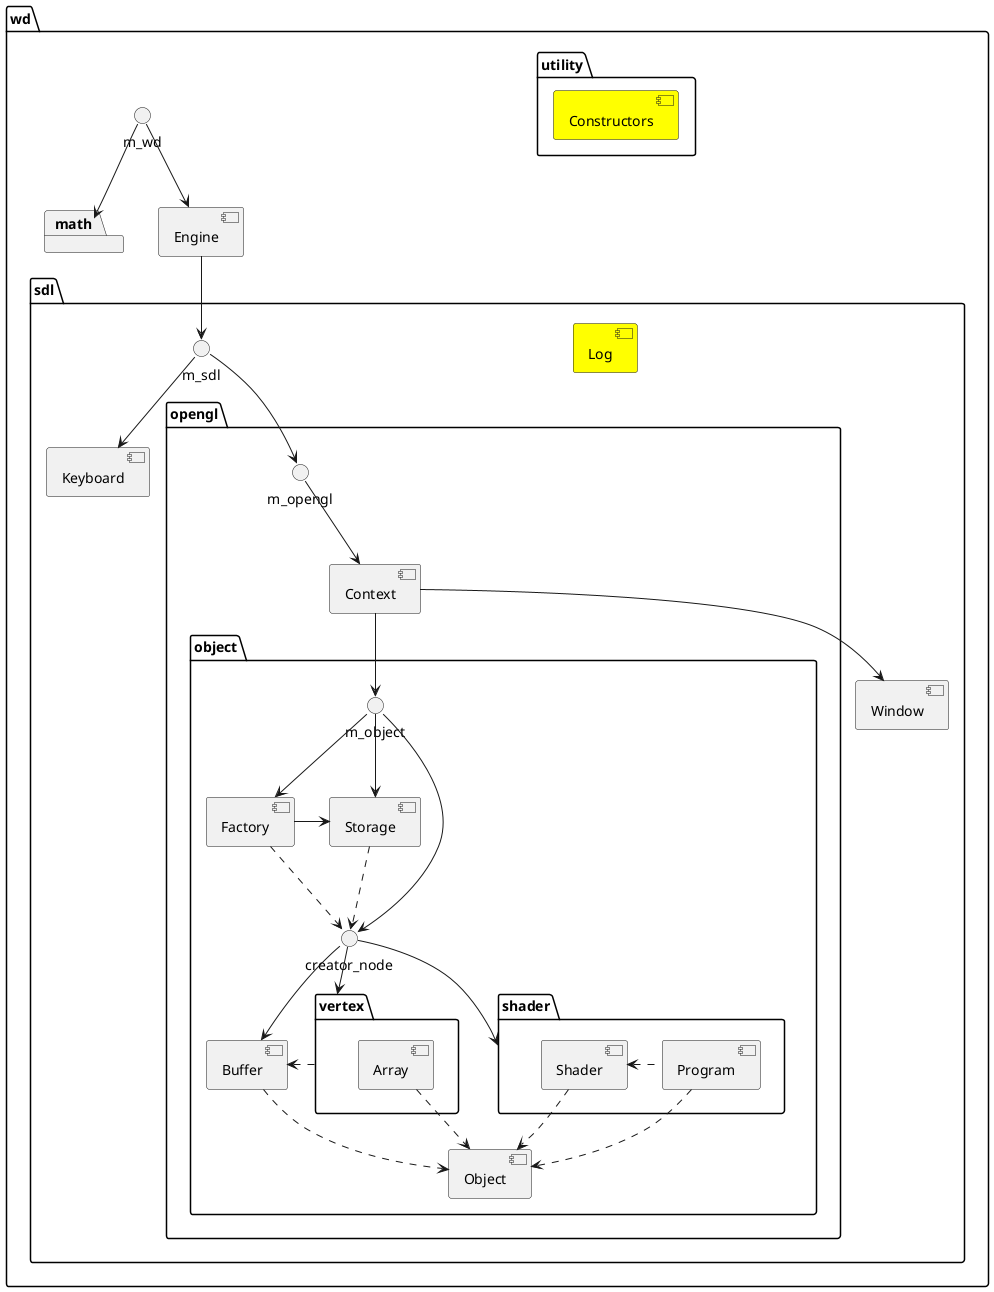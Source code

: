 @startuml

package "wd" {
    package math
    package utility {
        [Constructors] #Yellow
    }
    package sdl {
        [Keyboard]
        [Log] #Yellow
        [Window]
        package opengl {
            package "object" {
                [Object]
                [Buffer]
                [Factory]
                [Storage]
                package vertex {
                    [Array]
                    [Array] ..> [Object]
                    vertex .left.> [Buffer]
                }
                package shader {
                    [Shader]
                    [Program]
                    [Shader] ..> [Object]
                    [Program] ..> [Object]
                    [Program] .left.> [Shader]
                }
                [Factory] -right-> [Storage]
                [Factory] ..> creator_node
                [Storage] ..> creator_node
                [Buffer] ..> [Object]
                creator_node --> [Buffer]
                creator_node --> shader
                creator_node --> vertex
                m_object --> creator_node
                m_object --> [Factory]
                m_object --> [Storage]
            }
            [Context] --> m_object
            [Context] --> [Window]
            m_opengl --> [Context]
        }
        m_sdl --> [Keyboard]
        m_sdl --> m_opengl
    }
    m_wd --> [Engine]
    m_wd --> math
    [Engine] --> m_sdl
}

@enduml
